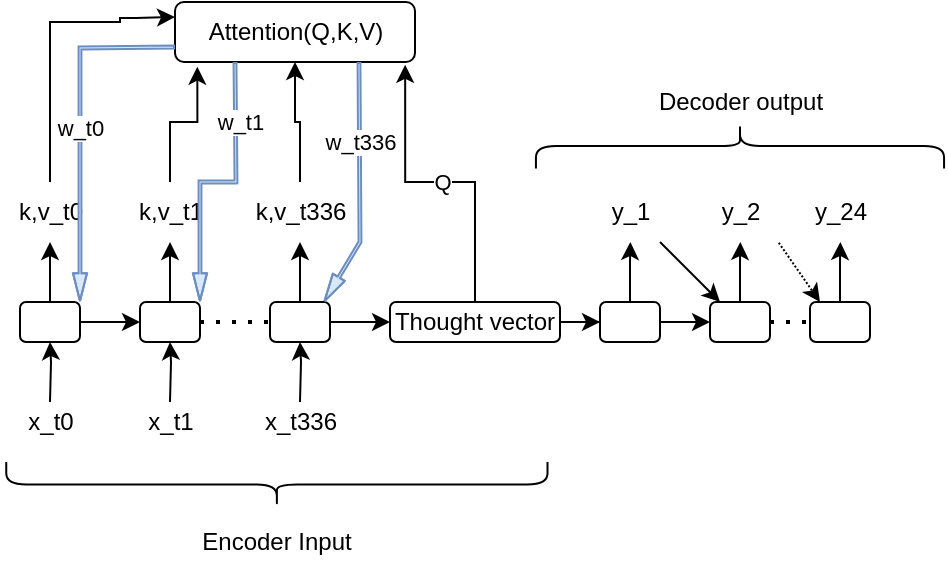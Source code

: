 <mxfile version="20.4.1" type="github" pages="2">
  <diagram id="kgpKYQtTHZ0yAKxKKP6v" name="Page-1">
    <mxGraphModel dx="677" dy="371" grid="1" gridSize="10" guides="1" tooltips="1" connect="1" arrows="1" fold="1" page="1" pageScale="1" pageWidth="850" pageHeight="1100" math="0" shadow="0">
      <root>
        <mxCell id="0" />
        <mxCell id="1" parent="0" />
        <mxCell id="5WxZutgpQUNSRM7VUp_n-36" style="edgeStyle=orthogonalEdgeStyle;rounded=0;orthogonalLoop=1;jettySize=auto;html=1;" parent="1" target="5WxZutgpQUNSRM7VUp_n-39" edge="1">
          <mxGeometry relative="1" as="geometry">
            <mxPoint x="320" y="280" as="sourcePoint" />
          </mxGeometry>
        </mxCell>
        <mxCell id="5WxZutgpQUNSRM7VUp_n-38" style="edgeStyle=orthogonalEdgeStyle;rounded=0;orthogonalLoop=1;jettySize=auto;html=1;" parent="1" source="5WxZutgpQUNSRM7VUp_n-39" edge="1">
          <mxGeometry relative="1" as="geometry">
            <mxPoint x="365" y="240" as="targetPoint" />
          </mxGeometry>
        </mxCell>
        <mxCell id="5WxZutgpQUNSRM7VUp_n-84" style="edgeStyle=orthogonalEdgeStyle;rounded=0;orthogonalLoop=1;jettySize=auto;html=1;" parent="1" source="5WxZutgpQUNSRM7VUp_n-39" edge="1">
          <mxGeometry relative="1" as="geometry">
            <mxPoint x="320" y="200" as="targetPoint" />
          </mxGeometry>
        </mxCell>
        <mxCell id="5WxZutgpQUNSRM7VUp_n-39" value="" style="rounded=1;whiteSpace=wrap;html=1;" parent="1" vertex="1">
          <mxGeometry x="305" y="230" width="30" height="20" as="geometry" />
        </mxCell>
        <mxCell id="5WxZutgpQUNSRM7VUp_n-43" value="x_t336" style="text;html=1;align=center;verticalAlign=middle;resizable=0;points=[];autosize=1;strokeColor=none;fillColor=none;" parent="1" vertex="1">
          <mxGeometry x="290" y="275" width="60" height="30" as="geometry" />
        </mxCell>
        <mxCell id="5WxZutgpQUNSRM7VUp_n-52" style="edgeStyle=orthogonalEdgeStyle;rounded=0;orthogonalLoop=1;jettySize=auto;html=1;entryX=0;entryY=0.5;entryDx=0;entryDy=0;" parent="1" source="5WxZutgpQUNSRM7VUp_n-42" target="5WxZutgpQUNSRM7VUp_n-49" edge="1">
          <mxGeometry relative="1" as="geometry" />
        </mxCell>
        <mxCell id="5WxZutgpQUNSRM7VUp_n-59" value="" style="group;" parent="1" vertex="1" connectable="0">
          <mxGeometry x="465" y="170" width="40" height="135" as="geometry" />
        </mxCell>
        <mxCell id="5WxZutgpQUNSRM7VUp_n-47" value="" style="group;" parent="5WxZutgpQUNSRM7VUp_n-59" vertex="1" connectable="0">
          <mxGeometry x="5" y="30" width="30" height="105" as="geometry" />
        </mxCell>
        <mxCell id="5WxZutgpQUNSRM7VUp_n-48" style="edgeStyle=orthogonalEdgeStyle;rounded=0;orthogonalLoop=1;jettySize=auto;html=1;" parent="5WxZutgpQUNSRM7VUp_n-47" source="5WxZutgpQUNSRM7VUp_n-49" edge="1">
          <mxGeometry relative="1" as="geometry">
            <mxPoint x="15.176" as="targetPoint" />
          </mxGeometry>
        </mxCell>
        <mxCell id="5WxZutgpQUNSRM7VUp_n-49" value="" style="rounded=1;whiteSpace=wrap;html=1;" parent="5WxZutgpQUNSRM7VUp_n-47" vertex="1">
          <mxGeometry y="30" width="30" height="20" as="geometry" />
        </mxCell>
        <mxCell id="5WxZutgpQUNSRM7VUp_n-53" value="y_1" style="text;html=1;align=center;verticalAlign=middle;resizable=0;points=[];autosize=1;strokeColor=none;fillColor=none;" parent="5WxZutgpQUNSRM7VUp_n-59" vertex="1">
          <mxGeometry width="40" height="30" as="geometry" />
        </mxCell>
        <mxCell id="5WxZutgpQUNSRM7VUp_n-60" value="" style="group;" parent="1" vertex="1" connectable="0">
          <mxGeometry x="520" y="170" width="40" height="135" as="geometry" />
        </mxCell>
        <mxCell id="5WxZutgpQUNSRM7VUp_n-61" value="" style="group;" parent="5WxZutgpQUNSRM7VUp_n-60" vertex="1" connectable="0">
          <mxGeometry x="5" y="30" width="30" height="105" as="geometry" />
        </mxCell>
        <mxCell id="5WxZutgpQUNSRM7VUp_n-62" style="edgeStyle=orthogonalEdgeStyle;rounded=0;orthogonalLoop=1;jettySize=auto;html=1;" parent="5WxZutgpQUNSRM7VUp_n-61" source="5WxZutgpQUNSRM7VUp_n-63" edge="1">
          <mxGeometry relative="1" as="geometry">
            <mxPoint x="15.176" as="targetPoint" />
          </mxGeometry>
        </mxCell>
        <mxCell id="5WxZutgpQUNSRM7VUp_n-63" value="" style="rounded=1;whiteSpace=wrap;html=1;" parent="5WxZutgpQUNSRM7VUp_n-61" vertex="1">
          <mxGeometry y="30" width="30" height="20" as="geometry" />
        </mxCell>
        <mxCell id="5WxZutgpQUNSRM7VUp_n-64" value="y_2" style="text;html=1;align=center;verticalAlign=middle;resizable=0;points=[];autosize=1;strokeColor=none;fillColor=none;" parent="5WxZutgpQUNSRM7VUp_n-60" vertex="1">
          <mxGeometry width="40" height="30" as="geometry" />
        </mxCell>
        <mxCell id="5WxZutgpQUNSRM7VUp_n-65" value="" style="group;" parent="1" vertex="1" connectable="0">
          <mxGeometry x="570" y="170" width="45" height="135" as="geometry" />
        </mxCell>
        <mxCell id="5WxZutgpQUNSRM7VUp_n-66" value="" style="group;" parent="5WxZutgpQUNSRM7VUp_n-65" vertex="1" connectable="0">
          <mxGeometry x="5" y="30" width="30" height="105" as="geometry" />
        </mxCell>
        <mxCell id="5WxZutgpQUNSRM7VUp_n-67" style="edgeStyle=orthogonalEdgeStyle;rounded=0;orthogonalLoop=1;jettySize=auto;html=1;" parent="5WxZutgpQUNSRM7VUp_n-66" source="5WxZutgpQUNSRM7VUp_n-68" edge="1">
          <mxGeometry relative="1" as="geometry">
            <mxPoint x="15.176" as="targetPoint" />
          </mxGeometry>
        </mxCell>
        <mxCell id="5WxZutgpQUNSRM7VUp_n-68" value="" style="rounded=1;whiteSpace=wrap;html=1;" parent="5WxZutgpQUNSRM7VUp_n-66" vertex="1">
          <mxGeometry y="30" width="30" height="20" as="geometry" />
        </mxCell>
        <mxCell id="5WxZutgpQUNSRM7VUp_n-69" value="y_24" style="text;html=1;align=center;verticalAlign=middle;resizable=0;points=[];autosize=1;strokeColor=none;fillColor=none;" parent="5WxZutgpQUNSRM7VUp_n-65" vertex="1">
          <mxGeometry x="-5" width="50" height="30" as="geometry" />
        </mxCell>
        <mxCell id="5WxZutgpQUNSRM7VUp_n-70" style="edgeStyle=orthogonalEdgeStyle;rounded=0;orthogonalLoop=1;jettySize=auto;html=1;" parent="1" source="5WxZutgpQUNSRM7VUp_n-49" target="5WxZutgpQUNSRM7VUp_n-63" edge="1">
          <mxGeometry relative="1" as="geometry">
            <Array as="points">
              <mxPoint x="500" y="240" />
              <mxPoint x="500" y="240" />
            </Array>
          </mxGeometry>
        </mxCell>
        <mxCell id="5WxZutgpQUNSRM7VUp_n-75" value="" style="endArrow=classic;html=1;rounded=0;" parent="1" source="5WxZutgpQUNSRM7VUp_n-53" edge="1">
          <mxGeometry width="50" height="50" relative="1" as="geometry">
            <mxPoint x="420" y="220" as="sourcePoint" />
            <mxPoint x="530" y="230" as="targetPoint" />
            <Array as="points">
              <mxPoint x="530" y="230" />
            </Array>
          </mxGeometry>
        </mxCell>
        <mxCell id="5WxZutgpQUNSRM7VUp_n-76" value="" style="endArrow=classic;html=1;rounded=0;exitX=0.985;exitY=1.013;exitDx=0;exitDy=0;exitPerimeter=0;dashed=1;dashPattern=1 1;" parent="1" source="5WxZutgpQUNSRM7VUp_n-64" edge="1">
          <mxGeometry width="50" height="50" relative="1" as="geometry">
            <mxPoint x="510" y="210" as="sourcePoint" />
            <mxPoint x="580" y="230" as="targetPoint" />
            <Array as="points" />
          </mxGeometry>
        </mxCell>
        <mxCell id="5WxZutgpQUNSRM7VUp_n-15" style="edgeStyle=orthogonalEdgeStyle;rounded=0;orthogonalLoop=1;jettySize=auto;html=1;" parent="1" target="5WxZutgpQUNSRM7VUp_n-14" edge="1">
          <mxGeometry relative="1" as="geometry">
            <mxPoint x="195" y="280" as="sourcePoint" />
          </mxGeometry>
        </mxCell>
        <mxCell id="5WxZutgpQUNSRM7VUp_n-17" style="edgeStyle=orthogonalEdgeStyle;rounded=0;orthogonalLoop=1;jettySize=auto;html=1;" parent="1" source="5WxZutgpQUNSRM7VUp_n-14" edge="1">
          <mxGeometry relative="1" as="geometry">
            <mxPoint x="240" y="240" as="targetPoint" />
          </mxGeometry>
        </mxCell>
        <mxCell id="5WxZutgpQUNSRM7VUp_n-82" style="edgeStyle=orthogonalEdgeStyle;rounded=0;orthogonalLoop=1;jettySize=auto;html=1;" parent="1" source="5WxZutgpQUNSRM7VUp_n-14" edge="1">
          <mxGeometry relative="1" as="geometry">
            <mxPoint x="195" y="200" as="targetPoint" />
          </mxGeometry>
        </mxCell>
        <mxCell id="5WxZutgpQUNSRM7VUp_n-14" value="" style="rounded=1;whiteSpace=wrap;html=1;" parent="1" vertex="1">
          <mxGeometry x="180" y="230" width="30" height="20" as="geometry" />
        </mxCell>
        <mxCell id="5WxZutgpQUNSRM7VUp_n-20" style="edgeStyle=orthogonalEdgeStyle;rounded=0;orthogonalLoop=1;jettySize=auto;html=1;" parent="1" target="5WxZutgpQUNSRM7VUp_n-18" edge="1">
          <mxGeometry relative="1" as="geometry">
            <mxPoint x="255" y="280" as="sourcePoint" />
          </mxGeometry>
        </mxCell>
        <mxCell id="5WxZutgpQUNSRM7VUp_n-83" style="edgeStyle=orthogonalEdgeStyle;rounded=0;orthogonalLoop=1;jettySize=auto;html=1;" parent="1" source="5WxZutgpQUNSRM7VUp_n-18" edge="1">
          <mxGeometry relative="1" as="geometry">
            <mxPoint x="255" y="200" as="targetPoint" />
          </mxGeometry>
        </mxCell>
        <mxCell id="5WxZutgpQUNSRM7VUp_n-18" value="" style="rounded=1;whiteSpace=wrap;html=1;" parent="1" vertex="1">
          <mxGeometry x="240" y="230" width="30" height="20" as="geometry" />
        </mxCell>
        <mxCell id="5WxZutgpQUNSRM7VUp_n-21" value="x_t0" style="text;html=1;align=center;verticalAlign=middle;resizable=0;points=[];autosize=1;strokeColor=none;fillColor=none;" parent="1" vertex="1">
          <mxGeometry x="170" y="275" width="50" height="30" as="geometry" />
        </mxCell>
        <mxCell id="5WxZutgpQUNSRM7VUp_n-22" value="x_t1" style="text;html=1;align=center;verticalAlign=middle;resizable=0;points=[];autosize=1;strokeColor=none;fillColor=none;" parent="1" vertex="1">
          <mxGeometry x="230" y="275" width="50" height="30" as="geometry" />
        </mxCell>
        <mxCell id="5WxZutgpQUNSRM7VUp_n-23" value="" style="endArrow=none;dashed=1;html=1;dashPattern=1 3;strokeWidth=2;rounded=0;exitX=1;exitY=0.5;exitDx=0;exitDy=0;entryX=0;entryY=0.5;entryDx=0;entryDy=0;" parent="1" source="5WxZutgpQUNSRM7VUp_n-18" target="5WxZutgpQUNSRM7VUp_n-39" edge="1">
          <mxGeometry width="50" height="50" relative="1" as="geometry">
            <mxPoint x="280" y="239.8" as="sourcePoint" />
            <mxPoint x="300" y="239.8" as="targetPoint" />
          </mxGeometry>
        </mxCell>
        <mxCell id="5WxZutgpQUNSRM7VUp_n-77" value="" style="endArrow=none;dashed=1;html=1;dashPattern=1 3;strokeWidth=2;rounded=0;exitX=1;exitY=0.5;exitDx=0;exitDy=0;entryX=0;entryY=0.5;entryDx=0;entryDy=0;" parent="1" source="5WxZutgpQUNSRM7VUp_n-63" target="5WxZutgpQUNSRM7VUp_n-68" edge="1">
          <mxGeometry width="50" height="50" relative="1" as="geometry">
            <mxPoint x="280" y="250" as="sourcePoint" />
            <mxPoint x="315" y="250" as="targetPoint" />
          </mxGeometry>
        </mxCell>
        <mxCell id="5WxZutgpQUNSRM7VUp_n-78" value="" style="shape=curlyBracket;whiteSpace=wrap;html=1;rounded=1;rotation=-90;" parent="1" vertex="1">
          <mxGeometry x="297.19" y="185.94" width="22.5" height="270.63" as="geometry" />
        </mxCell>
        <mxCell id="5WxZutgpQUNSRM7VUp_n-79" value="" style="shape=curlyBracket;whiteSpace=wrap;html=1;rounded=1;rotation=90;" parent="1" vertex="1">
          <mxGeometry x="528.75" y="50" width="22.5" height="204.06" as="geometry" />
        </mxCell>
        <mxCell id="oTfD3YDyBVF8-jy85xka-9" value="Q" style="edgeStyle=orthogonalEdgeStyle;rounded=0;orthogonalLoop=1;jettySize=auto;html=1;entryX=0.959;entryY=1.046;entryDx=0;entryDy=0;entryPerimeter=0;" edge="1" parent="1" source="5WxZutgpQUNSRM7VUp_n-42" target="oTfD3YDyBVF8-jy85xka-5">
          <mxGeometry relative="1" as="geometry" />
        </mxCell>
        <mxCell id="5WxZutgpQUNSRM7VUp_n-42" value="Thought vector" style="rounded=1;whiteSpace=wrap;html=1;" parent="1" vertex="1">
          <mxGeometry x="365" y="230" width="85" height="20" as="geometry" />
        </mxCell>
        <mxCell id="5WxZutgpQUNSRM7VUp_n-80" value="Decoder output" style="text;html=1;align=center;verticalAlign=middle;resizable=0;points=[];autosize=1;strokeColor=none;fillColor=none;" parent="1" vertex="1">
          <mxGeometry x="485" y="115" width="110" height="30" as="geometry" />
        </mxCell>
        <mxCell id="5WxZutgpQUNSRM7VUp_n-81" value="Encoder Input" style="text;html=1;align=center;verticalAlign=middle;resizable=0;points=[];autosize=1;strokeColor=none;fillColor=none;" parent="1" vertex="1">
          <mxGeometry x="258.44" y="335" width="100" height="30" as="geometry" />
        </mxCell>
        <mxCell id="oTfD3YDyBVF8-jy85xka-6" style="edgeStyle=orthogonalEdgeStyle;rounded=0;orthogonalLoop=1;jettySize=auto;html=1;entryX=0;entryY=0.25;entryDx=0;entryDy=0;" edge="1" parent="1" source="oTfD3YDyBVF8-jy85xka-1" target="oTfD3YDyBVF8-jy85xka-5">
          <mxGeometry relative="1" as="geometry">
            <mxPoint x="195" y="110" as="targetPoint" />
            <Array as="points">
              <mxPoint x="195" y="90" />
              <mxPoint x="230" y="90" />
              <mxPoint x="230" y="88" />
              <mxPoint x="238" y="88" />
            </Array>
          </mxGeometry>
        </mxCell>
        <mxCell id="oTfD3YDyBVF8-jy85xka-1" value="k,v_t0 " style="text;html=1;align=center;verticalAlign=middle;resizable=0;points=[];autosize=1;strokeColor=none;fillColor=none;" vertex="1" parent="1">
          <mxGeometry x="170" y="170" width="50" height="30" as="geometry" />
        </mxCell>
        <mxCell id="oTfD3YDyBVF8-jy85xka-7" style="edgeStyle=orthogonalEdgeStyle;rounded=0;orthogonalLoop=1;jettySize=auto;html=1;entryX=0.093;entryY=1.078;entryDx=0;entryDy=0;entryPerimeter=0;" edge="1" parent="1" source="oTfD3YDyBVF8-jy85xka-2" target="oTfD3YDyBVF8-jy85xka-5">
          <mxGeometry relative="1" as="geometry" />
        </mxCell>
        <mxCell id="oTfD3YDyBVF8-jy85xka-2" value="k,v_t1" style="text;html=1;align=center;verticalAlign=middle;resizable=0;points=[];autosize=1;strokeColor=none;fillColor=none;" vertex="1" parent="1">
          <mxGeometry x="230" y="170" width="50" height="30" as="geometry" />
        </mxCell>
        <mxCell id="oTfD3YDyBVF8-jy85xka-8" style="edgeStyle=orthogonalEdgeStyle;rounded=0;orthogonalLoop=1;jettySize=auto;html=1;entryX=0.5;entryY=1;entryDx=0;entryDy=0;" edge="1" parent="1" source="oTfD3YDyBVF8-jy85xka-3" target="oTfD3YDyBVF8-jy85xka-5">
          <mxGeometry relative="1" as="geometry">
            <Array as="points">
              <mxPoint x="320" y="140" />
              <mxPoint x="318" y="140" />
            </Array>
          </mxGeometry>
        </mxCell>
        <mxCell id="oTfD3YDyBVF8-jy85xka-3" value="k,v_t336" style="text;html=1;align=center;verticalAlign=middle;resizable=0;points=[];autosize=1;strokeColor=none;fillColor=none;" vertex="1" parent="1">
          <mxGeometry x="285" y="170" width="70" height="30" as="geometry" />
        </mxCell>
        <mxCell id="oTfD3YDyBVF8-jy85xka-5" value="Attention(Q,K,V)" style="rounded=1;whiteSpace=wrap;html=1;" vertex="1" parent="1">
          <mxGeometry x="257.5" y="80" width="120" height="30" as="geometry" />
        </mxCell>
        <mxCell id="oTfD3YDyBVF8-jy85xka-14" value="w_t0" style="shape=flexArrow;endArrow=classic;html=1;rounded=0;entryX=1;entryY=0;entryDx=0;entryDy=0;exitX=0;exitY=0.75;exitDx=0;exitDy=0;endSize=4.3;startSize=1;targetPerimeterSpacing=0;fillColor=#dae8fc;strokeColor=#6c8ebf;sketch=0;shadow=0;arcSize=9;strokeWidth=1;fillStyle=solid;width=1.429;endWidth=4.558;" edge="1" parent="1" source="oTfD3YDyBVF8-jy85xka-5" target="5WxZutgpQUNSRM7VUp_n-14">
          <mxGeometry width="50" height="50" relative="1" as="geometry">
            <mxPoint x="210" y="145" as="sourcePoint" />
            <mxPoint x="260" y="95" as="targetPoint" />
            <Array as="points">
              <mxPoint x="210" y="103" />
              <mxPoint x="210" y="140" />
            </Array>
          </mxGeometry>
        </mxCell>
        <mxCell id="oTfD3YDyBVF8-jy85xka-15" value="w_t1" style="shape=flexArrow;endArrow=classic;html=1;rounded=0;entryX=1;entryY=0;entryDx=0;entryDy=0;exitX=0.25;exitY=1;exitDx=0;exitDy=0;endSize=4.3;startSize=1;targetPerimeterSpacing=0;fillColor=#dae8fc;strokeColor=#6c8ebf;sketch=0;shadow=0;arcSize=9;strokeWidth=1;fillStyle=solid;width=1.429;endWidth=4.558;" edge="1" parent="1" source="oTfD3YDyBVF8-jy85xka-5" target="5WxZutgpQUNSRM7VUp_n-18">
          <mxGeometry x="-0.565" y="2" width="50" height="50" relative="1" as="geometry">
            <mxPoint x="267.5" y="112.5" as="sourcePoint" />
            <mxPoint x="220" y="240" as="targetPoint" />
            <Array as="points">
              <mxPoint x="288" y="170" />
              <mxPoint x="270" y="170" />
            </Array>
            <mxPoint as="offset" />
          </mxGeometry>
        </mxCell>
        <mxCell id="oTfD3YDyBVF8-jy85xka-16" value="w_t336" style="shape=flexArrow;endArrow=classic;html=1;rounded=0;entryX=1;entryY=0;entryDx=0;entryDy=0;exitX=0.25;exitY=1;exitDx=0;exitDy=0;endSize=4.3;startSize=1;targetPerimeterSpacing=0;fillColor=#dae8fc;strokeColor=#6c8ebf;sketch=0;shadow=0;arcSize=9;strokeWidth=1;fillStyle=solid;width=1.429;endWidth=4.558;" edge="1" parent="1">
          <mxGeometry x="-0.36" width="50" height="50" relative="1" as="geometry">
            <mxPoint x="349.5" y="110" as="sourcePoint" />
            <mxPoint x="332" y="230" as="targetPoint" />
            <Array as="points">
              <mxPoint x="350" y="200" />
            </Array>
            <mxPoint as="offset" />
          </mxGeometry>
        </mxCell>
      </root>
    </mxGraphModel>
  </diagram>
  <diagram id="nfH1aJ32i-U7VhBpTYlZ" name="Seite-2">
    <mxGraphModel dx="1422" dy="780" grid="1" gridSize="10" guides="1" tooltips="1" connect="1" arrows="1" fold="1" page="1" pageScale="1" pageWidth="827" pageHeight="1169" math="0" shadow="0">
      <root>
        <mxCell id="0" />
        <mxCell id="1" parent="0" />
        <mxCell id="cXMA3PPJrjhBCAom9J2C-1" style="edgeStyle=orthogonalEdgeStyle;rounded=0;orthogonalLoop=1;jettySize=auto;html=1;" parent="1" target="cXMA3PPJrjhBCAom9J2C-4" edge="1">
          <mxGeometry relative="1" as="geometry">
            <mxPoint x="320" y="280" as="sourcePoint" />
          </mxGeometry>
        </mxCell>
        <mxCell id="cXMA3PPJrjhBCAom9J2C-2" style="edgeStyle=orthogonalEdgeStyle;rounded=0;orthogonalLoop=1;jettySize=auto;html=1;" parent="1" source="cXMA3PPJrjhBCAom9J2C-4" edge="1">
          <mxGeometry relative="1" as="geometry">
            <mxPoint x="365" y="240" as="targetPoint" />
          </mxGeometry>
        </mxCell>
        <mxCell id="cXMA3PPJrjhBCAom9J2C-4" value="" style="rounded=1;whiteSpace=wrap;html=1;" parent="1" vertex="1">
          <mxGeometry x="305" y="230" width="30" height="20" as="geometry" />
        </mxCell>
        <mxCell id="cXMA3PPJrjhBCAom9J2C-5" value="x_t335" style="text;html=1;align=center;verticalAlign=middle;resizable=0;points=[];autosize=1;strokeColor=none;fillColor=none;" parent="1" vertex="1">
          <mxGeometry x="290" y="275" width="60" height="30" as="geometry" />
        </mxCell>
        <mxCell id="cXMA3PPJrjhBCAom9J2C-12" value="" style="group" parent="1" vertex="1" connectable="0">
          <mxGeometry x="520" y="170" width="40" height="135" as="geometry" />
        </mxCell>
        <mxCell id="cXMA3PPJrjhBCAom9J2C-13" value="" style="group" parent="cXMA3PPJrjhBCAom9J2C-12" vertex="1" connectable="0">
          <mxGeometry x="5" y="30" width="30" height="105" as="geometry" />
        </mxCell>
        <mxCell id="cXMA3PPJrjhBCAom9J2C-16" value="y_2" style="text;html=1;align=center;verticalAlign=middle;resizable=0;points=[];autosize=1;strokeColor=none;fillColor=none;" parent="cXMA3PPJrjhBCAom9J2C-12" vertex="1">
          <mxGeometry width="40" height="30" as="geometry" />
        </mxCell>
        <mxCell id="cXMA3PPJrjhBCAom9J2C-37" value="" style="shape=curlyBracket;whiteSpace=wrap;html=1;rounded=1;rotation=90;" parent="cXMA3PPJrjhBCAom9J2C-12" vertex="1">
          <mxGeometry x="8.75" y="-100" width="22.5" height="204.06" as="geometry" />
        </mxCell>
        <mxCell id="cXMA3PPJrjhBCAom9J2C-17" value="" style="group" parent="1" vertex="1" connectable="0">
          <mxGeometry x="570" y="170" width="45" height="135" as="geometry" />
        </mxCell>
        <mxCell id="cXMA3PPJrjhBCAom9J2C-18" value="" style="group" parent="cXMA3PPJrjhBCAom9J2C-17" vertex="1" connectable="0">
          <mxGeometry x="5" y="30" width="30" height="105" as="geometry" />
        </mxCell>
        <mxCell id="cXMA3PPJrjhBCAom9J2C-19" style="edgeStyle=orthogonalEdgeStyle;rounded=0;orthogonalLoop=1;jettySize=auto;html=1;" parent="cXMA3PPJrjhBCAom9J2C-18" source="cXMA3PPJrjhBCAom9J2C-20" edge="1">
          <mxGeometry relative="1" as="geometry">
            <mxPoint x="15.176" as="targetPoint" />
          </mxGeometry>
        </mxCell>
        <mxCell id="cXMA3PPJrjhBCAom9J2C-20" value="" style="rounded=1;whiteSpace=wrap;html=1;" parent="cXMA3PPJrjhBCAom9J2C-18" vertex="1">
          <mxGeometry y="30" width="30" height="20" as="geometry" />
        </mxCell>
        <mxCell id="cXMA3PPJrjhBCAom9J2C-21" value="y_24" style="text;html=1;align=center;verticalAlign=middle;resizable=0;points=[];autosize=1;strokeColor=none;fillColor=none;" parent="cXMA3PPJrjhBCAom9J2C-17" vertex="1">
          <mxGeometry x="-5" width="50" height="30" as="geometry" />
        </mxCell>
        <mxCell id="cXMA3PPJrjhBCAom9J2C-25" style="edgeStyle=orthogonalEdgeStyle;rounded=0;orthogonalLoop=1;jettySize=auto;html=1;" parent="1" target="cXMA3PPJrjhBCAom9J2C-28" edge="1">
          <mxGeometry relative="1" as="geometry">
            <mxPoint x="195" y="280" as="sourcePoint" />
          </mxGeometry>
        </mxCell>
        <mxCell id="cXMA3PPJrjhBCAom9J2C-26" style="edgeStyle=orthogonalEdgeStyle;rounded=0;orthogonalLoop=1;jettySize=auto;html=1;" parent="1" source="cXMA3PPJrjhBCAom9J2C-28" edge="1">
          <mxGeometry relative="1" as="geometry">
            <mxPoint x="240" y="240" as="targetPoint" />
          </mxGeometry>
        </mxCell>
        <mxCell id="cXMA3PPJrjhBCAom9J2C-28" value="" style="rounded=1;whiteSpace=wrap;html=1;" parent="1" vertex="1">
          <mxGeometry x="180" y="230" width="30" height="20" as="geometry" />
        </mxCell>
        <mxCell id="cXMA3PPJrjhBCAom9J2C-29" style="edgeStyle=orthogonalEdgeStyle;rounded=0;orthogonalLoop=1;jettySize=auto;html=1;" parent="1" target="cXMA3PPJrjhBCAom9J2C-31" edge="1">
          <mxGeometry relative="1" as="geometry">
            <mxPoint x="255" y="280" as="sourcePoint" />
          </mxGeometry>
        </mxCell>
        <mxCell id="cXMA3PPJrjhBCAom9J2C-31" value="" style="rounded=1;whiteSpace=wrap;html=1;" parent="1" vertex="1">
          <mxGeometry x="240" y="230" width="30" height="20" as="geometry" />
        </mxCell>
        <mxCell id="cXMA3PPJrjhBCAom9J2C-32" value="x_t0" style="text;html=1;align=center;verticalAlign=middle;resizable=0;points=[];autosize=1;strokeColor=none;fillColor=none;" parent="1" vertex="1">
          <mxGeometry x="170" y="275" width="50" height="30" as="geometry" />
        </mxCell>
        <mxCell id="cXMA3PPJrjhBCAom9J2C-33" value="x_t1" style="text;html=1;align=center;verticalAlign=middle;resizable=0;points=[];autosize=1;strokeColor=none;fillColor=none;" parent="1" vertex="1">
          <mxGeometry x="230" y="275" width="50" height="30" as="geometry" />
        </mxCell>
        <mxCell id="cXMA3PPJrjhBCAom9J2C-34" value="" style="endArrow=none;dashed=1;html=1;dashPattern=1 3;strokeWidth=2;rounded=0;exitX=1;exitY=0.5;exitDx=0;exitDy=0;entryX=0;entryY=0.5;entryDx=0;entryDy=0;" parent="1" source="cXMA3PPJrjhBCAom9J2C-31" target="cXMA3PPJrjhBCAom9J2C-4" edge="1">
          <mxGeometry width="50" height="50" relative="1" as="geometry">
            <mxPoint x="280" y="239.8" as="sourcePoint" />
            <mxPoint x="300" y="239.8" as="targetPoint" />
          </mxGeometry>
        </mxCell>
        <mxCell id="cXMA3PPJrjhBCAom9J2C-36" value="" style="shape=curlyBracket;whiteSpace=wrap;html=1;rounded=1;rotation=-90;" parent="1" vertex="1">
          <mxGeometry x="297.19" y="170" width="22.5" height="270.63" as="geometry" />
        </mxCell>
        <mxCell id="cXMA3PPJrjhBCAom9J2C-39" value="x_t336" style="text;html=1;align=center;verticalAlign=middle;resizable=0;points=[];autosize=1;strokeColor=none;fillColor=none;" parent="1" vertex="1">
          <mxGeometry x="377.5" y="275" width="60" height="30" as="geometry" />
        </mxCell>
        <mxCell id="cXMA3PPJrjhBCAom9J2C-40" style="edgeStyle=orthogonalEdgeStyle;rounded=0;orthogonalLoop=1;jettySize=auto;html=1;" parent="1" source="cXMA3PPJrjhBCAom9J2C-39" edge="1">
          <mxGeometry relative="1" as="geometry">
            <mxPoint x="380" y="280" as="sourcePoint" />
            <mxPoint x="407.524" y="250" as="targetPoint" />
          </mxGeometry>
        </mxCell>
        <mxCell id="cXMA3PPJrjhBCAom9J2C-42" value="&lt;div&gt;Input&lt;/div&gt;" style="text;html=1;align=center;verticalAlign=middle;resizable=0;points=[];autosize=1;strokeColor=none;fillColor=none;" parent="1" vertex="1">
          <mxGeometry x="283.44" y="305" width="50" height="30" as="geometry" />
        </mxCell>
        <mxCell id="cXMA3PPJrjhBCAom9J2C-43" value="" style="rounded=1;whiteSpace=wrap;html=1;" parent="1" vertex="1">
          <mxGeometry x="370" y="230" width="70" height="20" as="geometry" />
        </mxCell>
        <mxCell id="cXMA3PPJrjhBCAom9J2C-44" value="" style="group" parent="1" vertex="1" connectable="0">
          <mxGeometry x="450" y="140" width="145" height="165" as="geometry" />
        </mxCell>
        <mxCell id="cXMA3PPJrjhBCAom9J2C-6" style="edgeStyle=orthogonalEdgeStyle;rounded=0;orthogonalLoop=1;jettySize=auto;html=1;entryX=0;entryY=0.5;entryDx=0;entryDy=0;" parent="cXMA3PPJrjhBCAom9J2C-44" target="cXMA3PPJrjhBCAom9J2C-10" edge="1">
          <mxGeometry relative="1" as="geometry">
            <mxPoint y="100.0" as="sourcePoint" />
          </mxGeometry>
        </mxCell>
        <mxCell id="cXMA3PPJrjhBCAom9J2C-41" value="Output" style="text;html=1;align=center;verticalAlign=middle;resizable=0;points=[];autosize=1;strokeColor=none;fillColor=none;" parent="cXMA3PPJrjhBCAom9J2C-44" vertex="1">
          <mxGeometry x="60" width="60" height="30" as="geometry" />
        </mxCell>
        <mxCell id="cXMA3PPJrjhBCAom9J2C-7" value="" style="group" parent="cXMA3PPJrjhBCAom9J2C-44" vertex="1" connectable="0">
          <mxGeometry y="30" width="40" height="135" as="geometry" />
        </mxCell>
        <mxCell id="cXMA3PPJrjhBCAom9J2C-8" value="" style="group" parent="cXMA3PPJrjhBCAom9J2C-7" vertex="1" connectable="0">
          <mxGeometry x="5" y="30" width="30" height="105" as="geometry" />
        </mxCell>
        <mxCell id="cXMA3PPJrjhBCAom9J2C-9" style="edgeStyle=orthogonalEdgeStyle;rounded=0;orthogonalLoop=1;jettySize=auto;html=1;" parent="cXMA3PPJrjhBCAom9J2C-8" source="cXMA3PPJrjhBCAom9J2C-10" edge="1">
          <mxGeometry relative="1" as="geometry">
            <mxPoint x="15.176" as="targetPoint" />
          </mxGeometry>
        </mxCell>
        <mxCell id="cXMA3PPJrjhBCAom9J2C-10" value="" style="rounded=1;whiteSpace=wrap;html=1;" parent="cXMA3PPJrjhBCAom9J2C-8" vertex="1">
          <mxGeometry y="30" width="30" height="20" as="geometry" />
        </mxCell>
        <mxCell id="cXMA3PPJrjhBCAom9J2C-11" value="y_1" style="text;html=1;align=center;verticalAlign=middle;resizable=0;points=[];autosize=1;strokeColor=none;fillColor=none;" parent="cXMA3PPJrjhBCAom9J2C-7" vertex="1">
          <mxGeometry width="40" height="30" as="geometry" />
        </mxCell>
        <mxCell id="cXMA3PPJrjhBCAom9J2C-22" style="edgeStyle=orthogonalEdgeStyle;rounded=0;orthogonalLoop=1;jettySize=auto;html=1;" parent="1" source="cXMA3PPJrjhBCAom9J2C-10" target="cXMA3PPJrjhBCAom9J2C-15" edge="1">
          <mxGeometry relative="1" as="geometry">
            <Array as="points">
              <mxPoint x="500" y="240" />
              <mxPoint x="500" y="240" />
            </Array>
          </mxGeometry>
        </mxCell>
        <mxCell id="cXMA3PPJrjhBCAom9J2C-35" value="" style="endArrow=none;dashed=1;html=1;dashPattern=1 3;strokeWidth=2;rounded=0;exitX=1;exitY=0.5;exitDx=0;exitDy=0;entryX=0;entryY=0.5;entryDx=0;entryDy=0;" parent="1" source="cXMA3PPJrjhBCAom9J2C-15" target="cXMA3PPJrjhBCAom9J2C-20" edge="1">
          <mxGeometry width="50" height="50" relative="1" as="geometry">
            <mxPoint x="280" y="250" as="sourcePoint" />
            <mxPoint x="315" y="250" as="targetPoint" />
          </mxGeometry>
        </mxCell>
        <mxCell id="cXMA3PPJrjhBCAom9J2C-45" value="" style="group" parent="1" vertex="1" connectable="0">
          <mxGeometry x="525" y="200" width="30" height="50" as="geometry" />
        </mxCell>
        <mxCell id="cXMA3PPJrjhBCAom9J2C-14" style="edgeStyle=orthogonalEdgeStyle;rounded=0;orthogonalLoop=1;jettySize=auto;html=1;" parent="cXMA3PPJrjhBCAom9J2C-45" source="cXMA3PPJrjhBCAom9J2C-15" edge="1">
          <mxGeometry relative="1" as="geometry">
            <mxPoint x="15.176" as="targetPoint" />
          </mxGeometry>
        </mxCell>
        <mxCell id="cXMA3PPJrjhBCAom9J2C-15" value="" style="rounded=1;whiteSpace=wrap;html=1;" parent="cXMA3PPJrjhBCAom9J2C-45" vertex="1">
          <mxGeometry y="30" width="30" height="20" as="geometry" />
        </mxCell>
      </root>
    </mxGraphModel>
  </diagram>
</mxfile>
